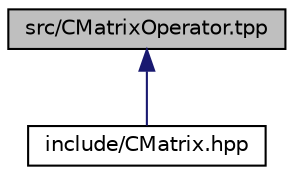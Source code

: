 digraph "src/CMatrixOperator.tpp"
{
 // LATEX_PDF_SIZE
  bgcolor="transparent";
  edge [fontname="Helvetica",fontsize="10",labelfontname="Helvetica",labelfontsize="10"];
  node [fontname="Helvetica",fontsize="10",shape=record];
  Node1 [label="src/CMatrixOperator.tpp",height=0.2,width=0.4,color="black", fillcolor="grey75", style="filled", fontcolor="black",tooltip="This file contains the implementation of operators."];
  Node1 -> Node2 [dir="back",color="midnightblue",fontsize="10",style="solid",fontname="Helvetica"];
  Node2 [label="include/CMatrix.hpp",height=0.2,width=0.4,color="black",URL="$d9/d46/CMatrix_8hpp.html",tooltip="File containing the main template class of the 'cmatrix' library."];
}
